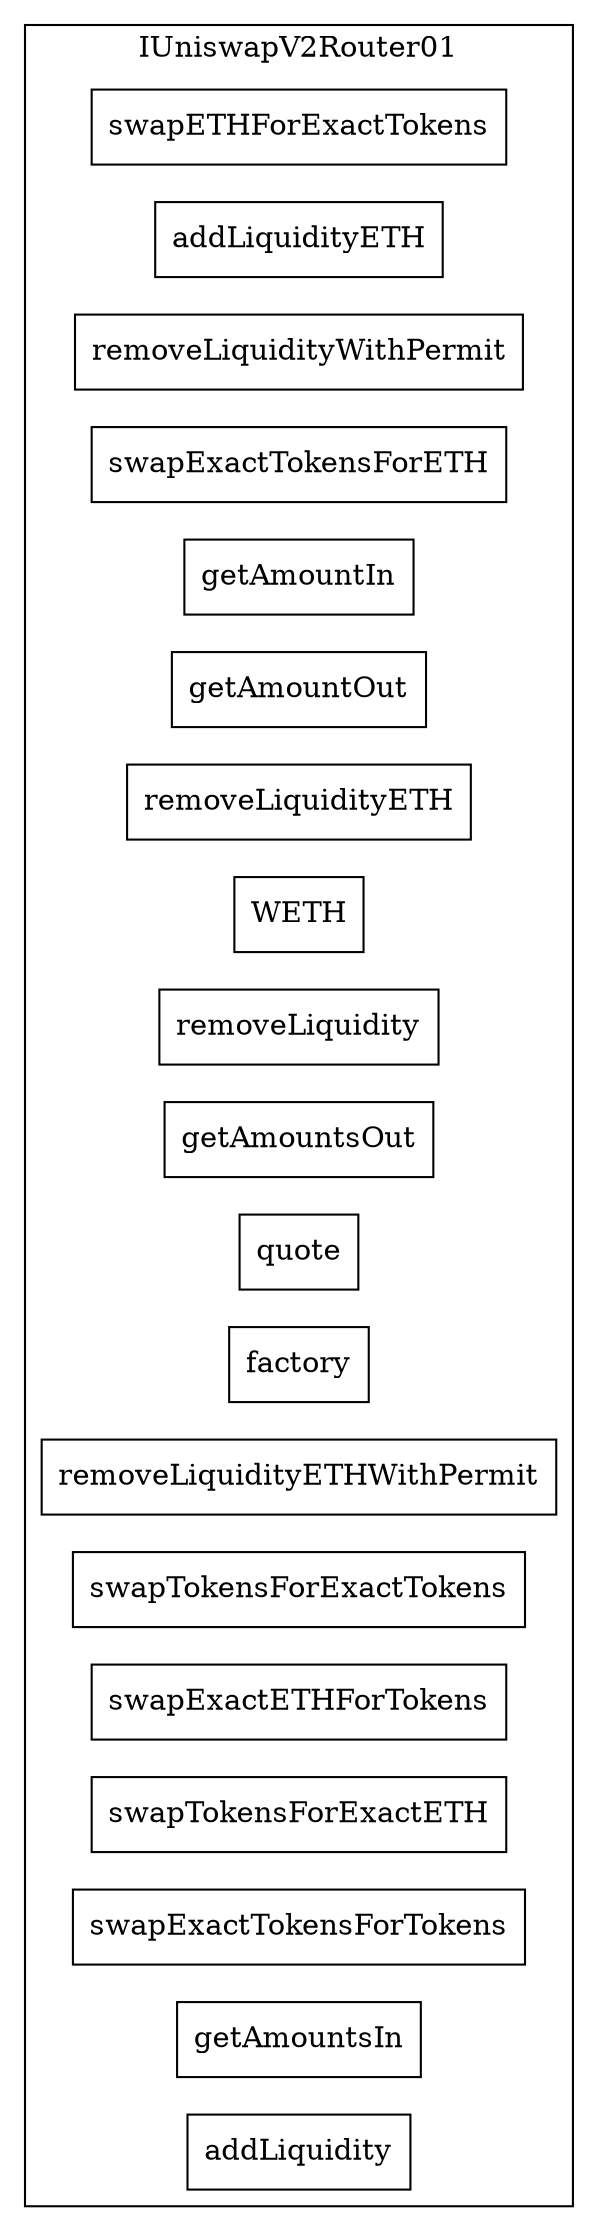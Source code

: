 strict digraph {
rankdir="LR"
node [shape=box]
subgraph cluster_307_IUniswapV2Router01 {
label = "IUniswapV2Router01"
"307_swapETHForExactTokens" [label="swapETHForExactTokens"]
"307_addLiquidityETH" [label="addLiquidityETH"]
"307_removeLiquidityWithPermit" [label="removeLiquidityWithPermit"]
"307_swapExactTokensForETH" [label="swapExactTokensForETH"]
"307_getAmountIn" [label="getAmountIn"]
"307_getAmountOut" [label="getAmountOut"]
"307_removeLiquidityETH" [label="removeLiquidityETH"]
"307_WETH" [label="WETH"]
"307_removeLiquidity" [label="removeLiquidity"]
"307_getAmountsOut" [label="getAmountsOut"]
"307_quote" [label="quote"]
"307_factory" [label="factory"]
"307_removeLiquidityETHWithPermit" [label="removeLiquidityETHWithPermit"]
"307_swapTokensForExactTokens" [label="swapTokensForExactTokens"]
"307_swapExactETHForTokens" [label="swapExactETHForTokens"]
"307_swapTokensForExactETH" [label="swapTokensForExactETH"]
"307_swapExactTokensForTokens" [label="swapExactTokensForTokens"]
"307_getAmountsIn" [label="getAmountsIn"]
"307_addLiquidity" [label="addLiquidity"]
}subgraph cluster_solidity {
label = "[Solidity]"
}
}